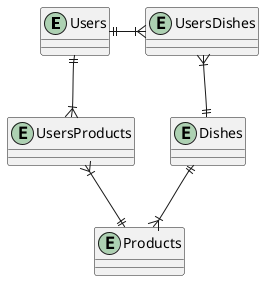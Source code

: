 @startuml
skinparam ranksep 20
entity Users
entity Products
entity Dishes
entity UsersDishes
entity UsersProducts

Users ||--right--|{ UsersDishes
Users ||--down--|{ UsersProducts
UsersDishes }|--down--|| Dishes
UsersProducts }|--down--|| Products
Dishes ||----|{ Products

@enduml
